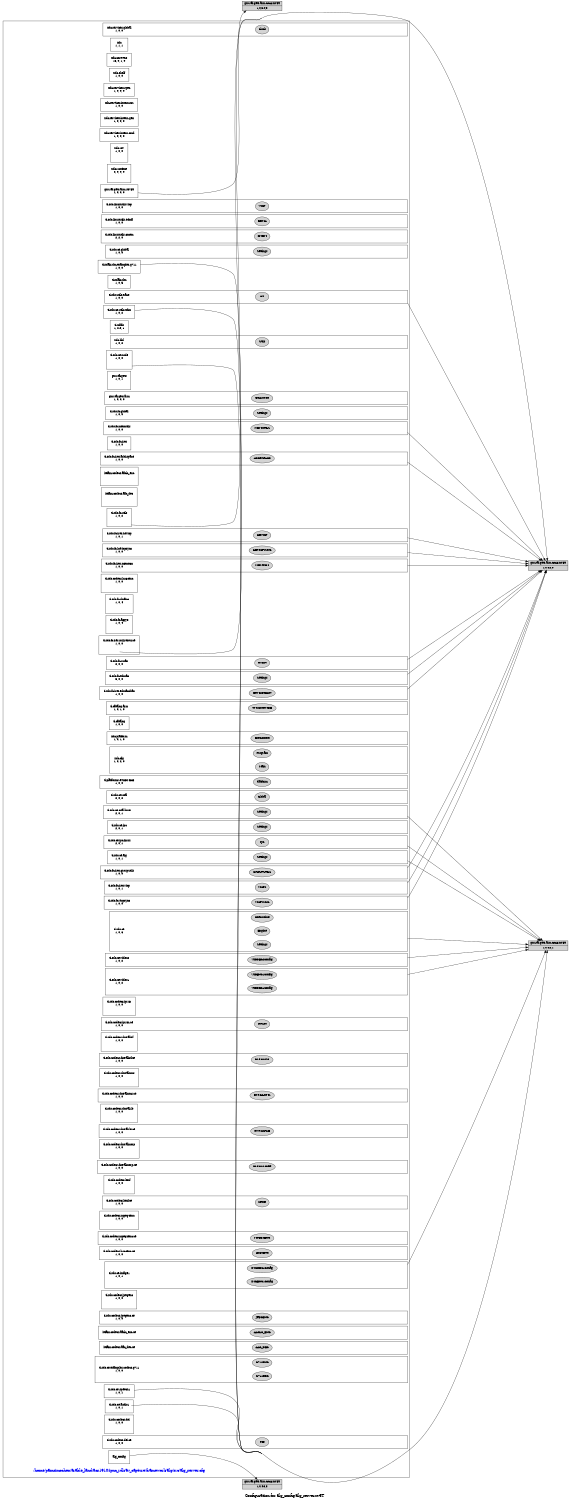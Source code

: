 digraph configuration {
    size="7.5,10";
    rankdir=LR;
    ranksep=".50 equally";
    concentrate=true;
    compound=true;
    label="\nConfiguration for alg_config/alg_server.xv5T"
  node [font=Helvetica, fontsize=14, fontcolor=black];  subgraph cluster0 {label=""; __cfg [label="/home/pamsimochen/arable_land/acs1910/ipnc_rdk/av_capture/framework/alg/src/alg_server.cfg", color=white, fontcolor=blue];
    node [font=Helvetica, fontsize=10];    subgraph cluster1 {
        label="";
        xdc_services_global__top [shape=box,label="xdc.services.global\n1, 0, 0", color=white];
        xdc_services_global__bot [shape=point,label="", style=invis];
        xdc_services_global_Clock [style=filled,fillcolor=lightgray, label="Clock"];
        xdc_services_global__top -> xdc_services_global_Clock[style=invis];
        xdc_services_global_Clock -> xdc_services_global__bot[style=invis];
    }
    subgraph cluster2 {
        label="";
        xdc__top [shape=box,label="xdc\n1, 1, 1", color=white];
    }
    subgraph cluster3 {
        label="";
        xdc_corevers__top [shape=box,label="xdc.corevers\n16, 0, 1, 0", color=white];
    }
    subgraph cluster4 {
        label="";
        xdc_shelf__top [shape=box,label="xdc.shelf\n1, 0, 0", color=white];
    }
    subgraph cluster5 {
        label="";
        xdc_services_spec__top [shape=box,label="xdc.services.spec\n1, 0, 0, 0", color=white];
    }
    subgraph cluster6 {
        label="";
        xdc_services_intern_xsr__top [shape=box,label="xdc.services.intern.xsr\n1, 0, 0", color=white];
    }
    subgraph cluster7 {
        label="";
        xdc_services_intern_gen__top [shape=box,label="xdc.services.intern.gen\n1, 0, 0, 0", color=white];
    }
    subgraph cluster8 {
        label="";
        xdc_services_intern_cmd__top [shape=box,label="xdc.services.intern.cmd\n1, 0, 0, 0", color=white];
    }
    subgraph cluster9 {
        label="";
        xdc_rov__top [shape=box,label="xdc.rov\n1, 0, 0", color=white];
        xdc_rov__bot [shape=point,label="", style=invis];
    }
    subgraph cluster10 {
        label="";
        xdc_runtime__top [shape=box,label="xdc.runtime\n2, 0, 0, 0", color=white];
        xdc_runtime__bot [shape=point,label="", style=invis];
    }
    subgraph cluster11 {
        label="";
        gnu_targets_arm_rtsv5T__top [shape=box,label="gnu.targets.arm.rtsv5T\n1, 0, 0, 0", color=white];
    }
    subgraph cluster12 {
        label="";
        ti_sdo_linuxutils_vicp__top [shape=box,label="ti.sdo.linuxutils.vicp\n1, 0, 0", color=white];
        ti_sdo_linuxutils_vicp__bot [shape=point,label="", style=invis];
        ti_sdo_linuxutils_vicp_VICP [style=filled,fillcolor=lightgray, label="VICP"];
        ti_sdo_linuxutils_vicp__top -> ti_sdo_linuxutils_vicp_VICP[style=invis];
        ti_sdo_linuxutils_vicp_VICP -> ti_sdo_linuxutils_vicp__bot[style=invis];
    }
    subgraph cluster13 {
        label="";
        ti_sdo_linuxutils_edma__top [shape=box,label="ti.sdo.linuxutils.edma\n1, 0, 0", color=white];
        ti_sdo_linuxutils_edma__bot [shape=point,label="", style=invis];
        ti_sdo_linuxutils_edma_EDMA [style=filled,fillcolor=lightgray, label="EDMA"];
        ti_sdo_linuxutils_edma__top -> ti_sdo_linuxutils_edma_EDMA[style=invis];
        ti_sdo_linuxutils_edma_EDMA -> ti_sdo_linuxutils_edma__bot[style=invis];
    }
    subgraph cluster14 {
        label="";
        ti_sdo_linuxutils_cmem__top [shape=box,label="ti.sdo.linuxutils.cmem\n2, 2, 0", color=white];
        ti_sdo_linuxutils_cmem__bot [shape=point,label="", style=invis];
        ti_sdo_linuxutils_cmem_CMEM [style=filled,fillcolor=lightgray, label="CMEM"];
        ti_sdo_linuxutils_cmem__top -> ti_sdo_linuxutils_cmem_CMEM[style=invis];
        ti_sdo_linuxutils_cmem_CMEM -> ti_sdo_linuxutils_cmem__bot[style=invis];
    }
    subgraph cluster15 {
        label="";
        ti_xdais_dm_examples_g711__top [shape=box,label="ti.xdais.dm.examples.g711\n1, 0, 0", color=white];
    }
    subgraph cluster16 {
        label="";
        ti_sdo_ce_global__top [shape=box,label="ti.sdo.ce.global\n1, 0, 0", color=white];
        ti_sdo_ce_global__bot [shape=point,label="", style=invis];
        ti_sdo_ce_global_Settings [style=filled,fillcolor=lightgray, label="Settings"];
        ti_sdo_ce_global__top -> ti_sdo_ce_global_Settings[style=invis];
        ti_sdo_ce_global_Settings -> ti_sdo_ce_global__bot[style=invis];
    }
    subgraph cluster17 {
        label="";
        ti_xdais_dm__top [shape=box,label="ti.xdais.dm\n1, 0, 5", color=white];
    }
    subgraph cluster18 {
        label="";
        ti_sdo_utils_trace__top [shape=box,label="ti.sdo.utils.trace\n1, 0, 0", color=white];
        ti_sdo_utils_trace__bot [shape=point,label="", style=invis];
        ti_sdo_utils_trace_GT [style=filled,fillcolor=lightgray, label="GT"];
        ti_sdo_utils_trace__top -> ti_sdo_utils_trace_GT[style=invis];
        ti_sdo_utils_trace_GT -> ti_sdo_utils_trace__bot[style=invis];
    }
    subgraph cluster19 {
        label="";
        ti_sdo_ce_utils_xdm__top [shape=box,label="ti.sdo.ce.utils.xdm\n1, 0, 2", color=white];
    }
    subgraph cluster20 {
        label="";
        ti_xdais__top [shape=box,label="ti.xdais\n1, 2.0, 1", color=white];
    }
    subgraph cluster21 {
        label="";
        ti_sdo_ce_node__top [shape=box,label="ti.sdo.ce.node\n1, 0, 0", color=white];
        ti_sdo_ce_node__bot [shape=point,label="", style=invis];
    }
    subgraph cluster22 {
        label="";
        xdc_bld__top [shape=box,label="xdc.bld\n1, 0, 2", color=white];
        xdc_bld__bot [shape=point,label="", style=invis];
        xdc_bld_Utils [style=filled,fillcolor=lightgray, label="Utils"];
        xdc_bld__top -> xdc_bld_Utils[style=invis];
        xdc_bld_Utils -> xdc_bld__bot[style=invis];
    }
    subgraph cluster23 {
        label="";
        gnu_targets__top [shape=box,label="gnu.targets\n1, 0, 1", color=white];
        gnu_targets__bot [shape=point,label="", style=invis];
    }
    subgraph cluster24 {
        label="";
        gnu_targets_arm__top [shape=box,label="gnu.targets.arm\n1, 0, 0, 0", color=white];
        gnu_targets_arm__bot [shape=point,label="", style=invis];
        gnu_targets_arm_GCArmv5T [style=filled,fillcolor=lightgray, label="GCArmv5T"];
        gnu_targets_arm__top -> gnu_targets_arm_GCArmv5T[style=invis];
        gnu_targets_arm_GCArmv5T -> gnu_targets_arm__bot[style=invis];
    }
    subgraph cluster25 {
        label="";
        ti_sdo_fc_global__top [shape=box,label="ti.sdo.fc.global\n1, 0, 0", color=white];
        ti_sdo_fc_global__bot [shape=point,label="", style=invis];
        ti_sdo_fc_global_Settings [style=filled,fillcolor=lightgray, label="Settings"];
        ti_sdo_fc_global__top -> ti_sdo_fc_global_Settings[style=invis];
        ti_sdo_fc_global_Settings -> ti_sdo_fc_global__bot[style=invis];
    }
    subgraph cluster26 {
        label="";
        ti_sdo_fc_memutils__top [shape=box,label="ti.sdo.fc.memutils\n1, 0, 0", color=white];
        ti_sdo_fc_memutils__bot [shape=point,label="", style=invis];
        ti_sdo_fc_memutils_MEMUTILS [style=filled,fillcolor=lightgray, label="MEMUTILS"];
        ti_sdo_fc_memutils__top -> ti_sdo_fc_memutils_MEMUTILS[style=invis];
        ti_sdo_fc_memutils_MEMUTILS -> ti_sdo_fc_memutils__bot[style=invis];
    }
    subgraph cluster27 {
        label="";
        ti_sdo_fc_ires__top [shape=box,label="ti.sdo.fc.ires\n1, 0, 0", color=white];
    }
    subgraph cluster28 {
        label="";
        ti_sdo_fc_ires_addrspace__top [shape=box,label="ti.sdo.fc.ires.addrspace\n1, 0, 0", color=white];
        ti_sdo_fc_ires_addrspace__bot [shape=point,label="", style=invis];
        ti_sdo_fc_ires_addrspace_ADDRSPACE [style=filled,fillcolor=lightgray, label="ADDRSPACE"];
        ti_sdo_fc_ires_addrspace__top -> ti_sdo_fc_ires_addrspace_ADDRSPACE[style=invis];
        ti_sdo_fc_ires_addrspace_ADDRSPACE -> ti_sdo_fc_ires_addrspace__bot[style=invis];
    }
    subgraph cluster29 {
        label="";
        ittiam_codecs_aaclc_enc__top [shape=box,label="ittiam.codecs.aaclc_enc\n", color=white];
        ittiam_codecs_aaclc_enc__bot [shape=point,label="", style=invis];
    }
    subgraph cluster30 {
        label="";
        ittiam_codecs_aac_dec__top [shape=box,label="ittiam.codecs.aac_dec\n", color=white];
        ittiam_codecs_aac_dec__bot [shape=point,label="", style=invis];
    }
    subgraph cluster31 {
        label="";
        ti_sdo_fc_utils__top [shape=box,label="ti.sdo.fc.utils\n1, 0, 2", color=white];
        ti_sdo_fc_utils__bot [shape=point,label="", style=invis];
    }
    subgraph cluster32 {
        label="";
        ti_sdo_fc_ires_hdvicp__top [shape=box,label="ti.sdo.fc.ires.hdvicp\n1, 0, 1", color=white];
        ti_sdo_fc_ires_hdvicp__bot [shape=point,label="", style=invis];
        ti_sdo_fc_ires_hdvicp_HDVICP [style=filled,fillcolor=lightgray, label="HDVICP"];
        ti_sdo_fc_ires_hdvicp__top -> ti_sdo_fc_ires_hdvicp_HDVICP[style=invis];
        ti_sdo_fc_ires_hdvicp_HDVICP -> ti_sdo_fc_ires_hdvicp__bot[style=invis];
    }
    subgraph cluster33 {
        label="";
        ti_sdo_fc_hdvicpsync__top [shape=box,label="ti.sdo.fc.hdvicpsync\n1, 0, 0", color=white];
        ti_sdo_fc_hdvicpsync__bot [shape=point,label="", style=invis];
        ti_sdo_fc_hdvicpsync_HDVICPSYNC [style=filled,fillcolor=lightgray, label="HDVICPSYNC"];
        ti_sdo_fc_hdvicpsync__top -> ti_sdo_fc_hdvicpsync_HDVICPSYNC[style=invis];
        ti_sdo_fc_hdvicpsync_HDVICPSYNC -> ti_sdo_fc_hdvicpsync__bot[style=invis];
    }
    subgraph cluster34 {
        label="";
        ti_sdo_fc_ires_memtcm__top [shape=box,label="ti.sdo.fc.ires.memtcm\n1, 0, 0", color=white];
        ti_sdo_fc_ires_memtcm__bot [shape=point,label="", style=invis];
        ti_sdo_fc_ires_memtcm_MEMTCM [style=filled,fillcolor=lightgray, label="MEMTCM"];
        ti_sdo_fc_ires_memtcm__top -> ti_sdo_fc_ires_memtcm_MEMTCM[style=invis];
        ti_sdo_fc_ires_memtcm_MEMTCM -> ti_sdo_fc_ires_memtcm__bot[style=invis];
    }
    subgraph cluster35 {
        label="";
        ti_sdo_codecs_h264enc__top [shape=box,label="ti.sdo.codecs.h264enc\n1, 0, 0", color=white];
        ti_sdo_codecs_h264enc__bot [shape=point,label="", style=invis];
    }
    subgraph cluster36 {
        label="";
        ti_sdo_fc_dman3__top [shape=box,label="ti.sdo.fc.dman3\n1, 0, 4", color=white];
        ti_sdo_fc_dman3__bot [shape=point,label="", style=invis];
    }
    subgraph cluster37 {
        label="";
        ti_sdo_fc_acpy3__top [shape=box,label="ti.sdo.fc.acpy3\n1, 0, 4", color=white];
        ti_sdo_fc_acpy3__bot [shape=point,label="", style=invis];
    }
    subgraph cluster38 {
        label="";
        ti_sdo_fc_ires_nullresource__top [shape=box,label="ti.sdo.fc.ires.nullresource\n1, 0, 0", color=white];
        ti_sdo_fc_ires_nullresource__bot [shape=point,label="", style=invis];
    }
    subgraph cluster39 {
        label="";
        ti_sdo_fc_rman__top [shape=box,label="ti.sdo.fc.rman\n2, 0, 0", color=white];
        ti_sdo_fc_rman__bot [shape=point,label="", style=invis];
        ti_sdo_fc_rman_RMAN [style=filled,fillcolor=lightgray, label="RMAN"];
        ti_sdo_fc_rman__top -> ti_sdo_fc_rman_RMAN[style=invis];
        ti_sdo_fc_rman_RMAN -> ti_sdo_fc_rman__bot[style=invis];
    }
    subgraph cluster40 {
        label="";
        ti_sdo_fc_edma3__top [shape=box,label="ti.sdo.fc.edma3\n3, 0, 0", color=white];
        ti_sdo_fc_edma3__bot [shape=point,label="", style=invis];
        ti_sdo_fc_edma3_Settings [style=filled,fillcolor=lightgray, label="Settings"];
        ti_sdo_fc_edma3__top -> ti_sdo_fc_edma3_Settings[style=invis];
        ti_sdo_fc_edma3_Settings -> ti_sdo_fc_edma3__bot[style=invis];
    }
    subgraph cluster41 {
        label="";
        ti_sdo_fc_ires_edma3chan__top [shape=box,label="ti.sdo.fc.ires.edma3chan\n1, 0, 0", color=white];
        ti_sdo_fc_ires_edma3chan__bot [shape=point,label="", style=invis];
        ti_sdo_fc_ires_edma3chan_EDMA3CHAN [style=filled,fillcolor=lightgray, label="EDMA3CHAN"];
        ti_sdo_fc_ires_edma3chan__top -> ti_sdo_fc_ires_edma3chan_EDMA3CHAN[style=invis];
        ti_sdo_fc_ires_edma3chan_EDMA3CHAN -> ti_sdo_fc_ires_edma3chan__bot[style=invis];
    }
    subgraph cluster42 {
        label="";
        ti_catalog_arm__top [shape=box,label="ti.catalog.arm\n1, 0, 1, 0", color=white];
        ti_catalog_arm__bot [shape=point,label="", style=invis];
        ti_catalog_arm_TMS320DM365 [style=filled,fillcolor=lightgray, label="TMS320DM365"];
        ti_catalog_arm__top -> ti_catalog_arm_TMS320DM365[style=invis];
        ti_catalog_arm_TMS320DM365 -> ti_catalog_arm__bot[style=invis];
    }
    subgraph cluster43 {
        label="";
        ti_catalog__top [shape=box,label="ti.catalog\n1, 0, 0", color=white];
    }
    subgraph cluster44 {
        label="";
        xdc_platform__top [shape=box,label="xdc.platform\n1, 0, 1, 0", color=white];
        xdc_platform__bot [shape=point,label="", style=invis];
        xdc_platform_ExeContext [style=filled,fillcolor=lightgray, label="ExeContext"];
        xdc_platform__top -> xdc_platform_ExeContext[style=invis];
        xdc_platform_ExeContext -> xdc_platform__bot[style=invis];
    }
    subgraph cluster45 {
        label="";
        xdc_cfg__top [shape=box,label="xdc.cfg\n1, 0, 2, 0", color=white];
        xdc_cfg__bot [shape=point,label="", style=invis];
        xdc_cfg_Program [style=filled,fillcolor=lightgray, label="Program"];
        xdc_cfg__top -> xdc_cfg_Program[style=invis];
        xdc_cfg_Program -> xdc_cfg__bot[style=invis];
        xdc_cfg_Main [style=filled,fillcolor=lightgray, label="Main"];
        xdc_cfg__top -> xdc_cfg_Main[style=invis];
        xdc_cfg_Main -> xdc_cfg__bot[style=invis];
    }
    subgraph cluster46 {
        label="";
        ti_platforms_evmDM365__top [shape=box,label="ti.platforms.evmDM365\n1, 0, 0", color=white];
        ti_platforms_evmDM365__bot [shape=point,label="", style=invis];
        ti_platforms_evmDM365_Platform [style=filled,fillcolor=lightgray, label="Platform"];
        ti_platforms_evmDM365__top -> ti_platforms_evmDM365_Platform[style=invis];
        ti_platforms_evmDM365_Platform -> ti_platforms_evmDM365__bot[style=invis];
    }
    subgraph cluster47 {
        label="";
        ti_sdo_ce_osal__top [shape=box,label="ti.sdo.ce.osal\n2, 0, 2", color=white];
        ti_sdo_ce_osal__bot [shape=point,label="", style=invis];
        ti_sdo_ce_osal_Global [style=filled,fillcolor=lightgray, label="Global"];
        ti_sdo_ce_osal__top -> ti_sdo_ce_osal_Global[style=invis];
        ti_sdo_ce_osal_Global -> ti_sdo_ce_osal__bot[style=invis];
    }
    subgraph cluster48 {
        label="";
        ti_sdo_ce_osal_linux__top [shape=box,label="ti.sdo.ce.osal.linux\n2, 0, 1", color=white];
        ti_sdo_ce_osal_linux__bot [shape=point,label="", style=invis];
        ti_sdo_ce_osal_linux_Settings [style=filled,fillcolor=lightgray, label="Settings"];
        ti_sdo_ce_osal_linux__top -> ti_sdo_ce_osal_linux_Settings[style=invis];
        ti_sdo_ce_osal_linux_Settings -> ti_sdo_ce_osal_linux__bot[style=invis];
    }
    subgraph cluster49 {
        label="";
        ti_sdo_ce_ipc__top [shape=box,label="ti.sdo.ce.ipc\n2, 0, 1", color=white];
        ti_sdo_ce_ipc__bot [shape=point,label="", style=invis];
        ti_sdo_ce_ipc_Settings [style=filled,fillcolor=lightgray, label="Settings"];
        ti_sdo_ce_ipc__top -> ti_sdo_ce_ipc_Settings[style=invis];
        ti_sdo_ce_ipc_Settings -> ti_sdo_ce_ipc__bot[style=invis];
    }
    subgraph cluster50 {
        label="";
        ti_sdo_ce_ipc_linux__top [shape=box,label="ti.sdo.ce.ipc.linux\n2, 0, 1", color=white];
        ti_sdo_ce_ipc_linux__bot [shape=point,label="", style=invis];
        ti_sdo_ce_ipc_linux_Ipc [style=filled,fillcolor=lightgray, label="Ipc"];
        ti_sdo_ce_ipc_linux__top -> ti_sdo_ce_ipc_linux_Ipc[style=invis];
        ti_sdo_ce_ipc_linux_Ipc -> ti_sdo_ce_ipc_linux__bot[style=invis];
    }
    subgraph cluster51 {
        label="";
        ti_sdo_ce_alg__top [shape=box,label="ti.sdo.ce.alg\n1, 0, 1", color=white];
        ti_sdo_ce_alg__bot [shape=point,label="", style=invis];
        ti_sdo_ce_alg_Settings [style=filled,fillcolor=lightgray, label="Settings"];
        ti_sdo_ce_alg__top -> ti_sdo_ce_alg_Settings[style=invis];
        ti_sdo_ce_alg_Settings -> ti_sdo_ce_alg__bot[style=invis];
    }
    subgraph cluster52 {
        label="";
        ti_sdo_fc_ires_grouputils__top [shape=box,label="ti.sdo.fc.ires.grouputils\n1, 0, 0", color=white];
        ti_sdo_fc_ires_grouputils__bot [shape=point,label="", style=invis];
        ti_sdo_fc_ires_grouputils_GROUPUTILS [style=filled,fillcolor=lightgray, label="GROUPUTILS"];
        ti_sdo_fc_ires_grouputils__top -> ti_sdo_fc_ires_grouputils_GROUPUTILS[style=invis];
        ti_sdo_fc_ires_grouputils_GROUPUTILS -> ti_sdo_fc_ires_grouputils__bot[style=invis];
    }
    subgraph cluster53 {
        label="";
        ti_sdo_fc_ires_vicp__top [shape=box,label="ti.sdo.fc.ires.vicp\n1, 0, 1", color=white];
        ti_sdo_fc_ires_vicp__bot [shape=point,label="", style=invis];
        ti_sdo_fc_ires_vicp_VICP2 [style=filled,fillcolor=lightgray, label="VICP2"];
        ti_sdo_fc_ires_vicp__top -> ti_sdo_fc_ires_vicp_VICP2[style=invis];
        ti_sdo_fc_ires_vicp_VICP2 -> ti_sdo_fc_ires_vicp__bot[style=invis];
    }
    subgraph cluster54 {
        label="";
        ti_sdo_fc_vicpsync__top [shape=box,label="ti.sdo.fc.vicpsync\n1, 0, 0", color=white];
        ti_sdo_fc_vicpsync__bot [shape=point,label="", style=invis];
        ti_sdo_fc_vicpsync_VICPSYNC [style=filled,fillcolor=lightgray, label="VICPSYNC"];
        ti_sdo_fc_vicpsync__top -> ti_sdo_fc_vicpsync_VICPSYNC[style=invis];
        ti_sdo_fc_vicpsync_VICPSYNC -> ti_sdo_fc_vicpsync__bot[style=invis];
    }
    subgraph cluster55 {
        label="";
        ti_sdo_ce__top [shape=box,label="ti.sdo.ce\n1, 0, 6", color=white];
        ti_sdo_ce__bot [shape=point,label="", style=invis];
        ti_sdo_ce_Engine [style=filled,fillcolor=lightgray, label="Engine"];
        ti_sdo_ce__top -> ti_sdo_ce_Engine[style=invis];
        ti_sdo_ce_Engine -> ti_sdo_ce__bot[style=invis];
        ti_sdo_ce_CERuntime [style=filled,fillcolor=lightgray, label="CERuntime"];
        ti_sdo_ce__top -> ti_sdo_ce_CERuntime[style=invis];
        ti_sdo_ce_CERuntime -> ti_sdo_ce__bot[style=invis];
        ti_sdo_ce_Settings [style=filled,fillcolor=lightgray, label="Settings"];
        ti_sdo_ce__top -> ti_sdo_ce_Settings[style=invis];
        ti_sdo_ce_Settings -> ti_sdo_ce__bot[style=invis];
    }
    subgraph cluster56 {
        label="";
        ti_sdo_ce_video2__top [shape=box,label="ti.sdo.ce.video2\n1, 0, 2", color=white];
        ti_sdo_ce_video2__bot [shape=point,label="", style=invis];
        ti_sdo_ce_video2_VIDDEC2Config [style=filled,fillcolor=lightgray, label="VIDDEC2Config"];
        ti_sdo_ce_video2__top -> ti_sdo_ce_video2_VIDDEC2Config[style=invis];
        ti_sdo_ce_video2_VIDDEC2Config -> ti_sdo_ce_video2__bot[style=invis];
    }
    subgraph cluster57 {
        label="";
        ti_sdo_ce_video1__top [shape=box,label="ti.sdo.ce.video1\n1, 0, 2", color=white];
        ti_sdo_ce_video1__bot [shape=point,label="", style=invis];
        ti_sdo_ce_video1_VIDENC1Config [style=filled,fillcolor=lightgray, label="VIDENC1Config"];
        ti_sdo_ce_video1__top -> ti_sdo_ce_video1_VIDENC1Config[style=invis];
        ti_sdo_ce_video1_VIDENC1Config -> ti_sdo_ce_video1__bot[style=invis];
        ti_sdo_ce_video1_VIDDEC1Config [style=filled,fillcolor=lightgray, label="VIDDEC1Config"];
        ti_sdo_ce_video1__top -> ti_sdo_ce_video1_VIDDEC1Config[style=invis];
        ti_sdo_ce_video1_VIDDEC1Config -> ti_sdo_ce_video1__bot[style=invis];
    }
    subgraph cluster58 {
        label="";
        ti_sdo_codecs_iprun__top [shape=box,label="ti.sdo.codecs.iprun\n1, 0, 0", color=white];
        ti_sdo_codecs_iprun__bot [shape=point,label="", style=invis];
    }
    subgraph cluster59 {
        label="";
        ti_sdo_codecs_iprun_ce__top [shape=box,label="ti.sdo.codecs.iprun.ce\n1, 0, 0", color=white];
        ti_sdo_codecs_iprun_ce__bot [shape=point,label="", style=invis];
        ti_sdo_codecs_iprun_ce_IPRUN [style=filled,fillcolor=lightgray, label="IPRUN"];
        ti_sdo_codecs_iprun_ce__top -> ti_sdo_codecs_iprun_ce_IPRUN[style=invis];
        ti_sdo_codecs_iprun_ce_IPRUN -> ti_sdo_codecs_iprun_ce__bot[style=invis];
    }
    subgraph cluster60 {
        label="";
        ti_sdo_codecs_dmvalisf__top [shape=box,label="ti.sdo.codecs.dmvalisf\n1, 0, 0", color=white];
        ti_sdo_codecs_dmvalisf__bot [shape=point,label="", style=invis];
    }
    subgraph cluster61 {
        label="";
        ti_sdo_codecs_dmvalisf_ce__top [shape=box,label="ti.sdo.codecs.dmvalisf.ce\n1, 0, 0", color=white];
        ti_sdo_codecs_dmvalisf_ce__bot [shape=point,label="", style=invis];
        ti_sdo_codecs_dmvalisf_ce_DMVALISF [style=filled,fillcolor=lightgray, label="DMVALISF"];
        ti_sdo_codecs_dmvalisf_ce__top -> ti_sdo_codecs_dmvalisf_ce_DMVALISF[style=invis];
        ti_sdo_codecs_dmvalisf_ce_DMVALISF -> ti_sdo_codecs_dmvalisf_ce__bot[style=invis];
    }
    subgraph cluster62 {
        label="";
        ti_sdo_codecs_dmvalnms__top [shape=box,label="ti.sdo.codecs.dmvalnms\n1, 0, 0", color=white];
        ti_sdo_codecs_dmvalnms__bot [shape=point,label="", style=invis];
    }
    subgraph cluster63 {
        label="";
        ti_sdo_codecs_dmvalnms_ce__top [shape=box,label="ti.sdo.codecs.dmvalnms.ce\n1, 0, 0", color=white];
        ti_sdo_codecs_dmvalnms_ce__bot [shape=point,label="", style=invis];
        ti_sdo_codecs_dmvalnms_ce_DMVALNMS [style=filled,fillcolor=lightgray, label="DMVALNMS"];
        ti_sdo_codecs_dmvalnms_ce__top -> ti_sdo_codecs_dmvalnms_ce_DMVALNMS[style=invis];
        ti_sdo_codecs_dmvalnms_ce_DMVALNMS -> ti_sdo_codecs_dmvalnms_ce__bot[style=invis];
    }
    subgraph cluster64 {
        label="";
        ti_sdo_codecs_dmvalrle__top [shape=box,label="ti.sdo.codecs.dmvalrle\n1, 0, 0", color=white];
        ti_sdo_codecs_dmvalrle__bot [shape=point,label="", style=invis];
    }
    subgraph cluster65 {
        label="";
        ti_sdo_codecs_dmvalrle_ce__top [shape=box,label="ti.sdo.codecs.dmvalrle.ce\n1, 0, 0", color=white];
        ti_sdo_codecs_dmvalrle_ce__bot [shape=point,label="", style=invis];
        ti_sdo_codecs_dmvalrle_ce_DMVALRLE [style=filled,fillcolor=lightgray, label="DMVALRLE"];
        ti_sdo_codecs_dmvalrle_ce__top -> ti_sdo_codecs_dmvalrle_ce_DMVALRLE[style=invis];
        ti_sdo_codecs_dmvalrle_ce_DMVALRLE -> ti_sdo_codecs_dmvalrle_ce__bot[style=invis];
    }
    subgraph cluster66 {
        label="";
        ti_sdo_codecs_dmvalmorp__top [shape=box,label="ti.sdo.codecs.dmvalmorp\n1, 0, 0", color=white];
        ti_sdo_codecs_dmvalmorp__bot [shape=point,label="", style=invis];
    }
    subgraph cluster67 {
        label="";
        ti_sdo_codecs_dmvalmorp_ce__top [shape=box,label="ti.sdo.codecs.dmvalmorp.ce\n1, 0, 0", color=white];
        ti_sdo_codecs_dmvalmorp_ce__bot [shape=point,label="", style=invis];
        ti_sdo_codecs_dmvalmorp_ce_DMVALMORP [style=filled,fillcolor=lightgray, label="DMVALMORP"];
        ti_sdo_codecs_dmvalmorp_ce__top -> ti_sdo_codecs_dmvalmorp_ce_DMVALMORP[style=invis];
        ti_sdo_codecs_dmvalmorp_ce_DMVALMORP -> ti_sdo_codecs_dmvalmorp_ce__bot[style=invis];
    }
    subgraph cluster68 {
        label="";
        ti_sdo_codecs_ktnf__top [shape=box,label="ti.sdo.codecs.ktnf\n1, 0, 0", color=white];
        ti_sdo_codecs_ktnf__bot [shape=point,label="", style=invis];
    }
    subgraph cluster69 {
        label="";
        ti_sdo_codecs_ktnf_ce__top [shape=box,label="ti.sdo.codecs.ktnf.ce\n1, 0, 0", color=white];
        ti_sdo_codecs_ktnf_ce__bot [shape=point,label="", style=invis];
        ti_sdo_codecs_ktnf_ce_KTNF [style=filled,fillcolor=lightgray, label="KTNF"];
        ti_sdo_codecs_ktnf_ce__top -> ti_sdo_codecs_ktnf_ce_KTNF[style=invis];
        ti_sdo_codecs_ktnf_ce_KTNF -> ti_sdo_codecs_ktnf_ce__bot[style=invis];
    }
    subgraph cluster70 {
        label="";
        ti_sdo_codecs_mpeg4enc__top [shape=box,label="ti.sdo.codecs.mpeg4enc\n1, 0, 0", color=white];
        ti_sdo_codecs_mpeg4enc__bot [shape=point,label="", style=invis];
    }
    subgraph cluster71 {
        label="";
        ti_sdo_codecs_mpeg4enc_ce__top [shape=box,label="ti.sdo.codecs.mpeg4enc.ce\n1, 0, 0", color=white];
        ti_sdo_codecs_mpeg4enc_ce__bot [shape=point,label="", style=invis];
        ti_sdo_codecs_mpeg4enc_ce_MPEG4ENC [style=filled,fillcolor=lightgray, label="MPEG4ENC"];
        ti_sdo_codecs_mpeg4enc_ce__top -> ti_sdo_codecs_mpeg4enc_ce_MPEG4ENC[style=invis];
        ti_sdo_codecs_mpeg4enc_ce_MPEG4ENC -> ti_sdo_codecs_mpeg4enc_ce__bot[style=invis];
    }
    subgraph cluster72 {
        label="";
        ti_sdo_codecs_h264enc_ce__top [shape=box,label="ti.sdo.codecs.h264enc.ce\n1, 0, 0", color=white];
        ti_sdo_codecs_h264enc_ce__bot [shape=point,label="", style=invis];
        ti_sdo_codecs_h264enc_ce_H264ENC [style=filled,fillcolor=lightgray, label="H264ENC"];
        ti_sdo_codecs_h264enc_ce__top -> ti_sdo_codecs_h264enc_ce_H264ENC[style=invis];
        ti_sdo_codecs_h264enc_ce_H264ENC -> ti_sdo_codecs_h264enc_ce__bot[style=invis];
    }
    subgraph cluster73 {
        label="";
        ti_sdo_ce_image1__top [shape=box,label="ti.sdo.ce.image1\n1, 0, 1", color=white];
        ti_sdo_ce_image1__bot [shape=point,label="", style=invis];
        ti_sdo_ce_image1_IMGDEC1Config [style=filled,fillcolor=lightgray, label="IMGDEC1Config"];
        ti_sdo_ce_image1__top -> ti_sdo_ce_image1_IMGDEC1Config[style=invis];
        ti_sdo_ce_image1_IMGDEC1Config -> ti_sdo_ce_image1__bot[style=invis];
        ti_sdo_ce_image1_IMGENC1Config [style=filled,fillcolor=lightgray, label="IMGENC1Config"];
        ti_sdo_ce_image1__top -> ti_sdo_ce_image1_IMGENC1Config[style=invis];
        ti_sdo_ce_image1_IMGENC1Config -> ti_sdo_ce_image1__bot[style=invis];
    }
    subgraph cluster74 {
        label="";
        ti_sdo_codecs_jpegenc__top [shape=box,label="ti.sdo.codecs.jpegenc\n1, 0, 0", color=white];
        ti_sdo_codecs_jpegenc__bot [shape=point,label="", style=invis];
    }
    subgraph cluster75 {
        label="";
        ti_sdo_codecs_jpegenc_ce__top [shape=box,label="ti.sdo.codecs.jpegenc.ce\n1, 0, 0", color=white];
        ti_sdo_codecs_jpegenc_ce__bot [shape=point,label="", style=invis];
        ti_sdo_codecs_jpegenc_ce_JPEGENC [style=filled,fillcolor=lightgray, label="JPEGENC"];
        ti_sdo_codecs_jpegenc_ce__top -> ti_sdo_codecs_jpegenc_ce_JPEGENC[style=invis];
        ti_sdo_codecs_jpegenc_ce_JPEGENC -> ti_sdo_codecs_jpegenc_ce__bot[style=invis];
    }
    subgraph cluster76 {
        label="";
        ti_sdo_ce_audio1__top [shape=box,label="ti.sdo.ce.audio1\n1, 0, 1", color=white];
    }
    subgraph cluster77 {
        label="";
        ittiam_codecs_aaclc_enc_ce__top [shape=box,label="ittiam.codecs.aaclc_enc.ce\n", color=white];
        ittiam_codecs_aaclc_enc_ce__bot [shape=point,label="", style=invis];
        ittiam_codecs_aaclc_enc_ce_AACLC_ENC [style=filled,fillcolor=lightgray, label="AACLC_ENC"];
        ittiam_codecs_aaclc_enc_ce__top -> ittiam_codecs_aaclc_enc_ce_AACLC_ENC[style=invis];
        ittiam_codecs_aaclc_enc_ce_AACLC_ENC -> ittiam_codecs_aaclc_enc_ce__bot[style=invis];
    }
    subgraph cluster78 {
        label="";
        ittiam_codecs_aac_dec_ce__top [shape=box,label="ittiam.codecs.aac_dec.ce\n", color=white];
        ittiam_codecs_aac_dec_ce__bot [shape=point,label="", style=invis];
        ittiam_codecs_aac_dec_ce_AAC_DEC [style=filled,fillcolor=lightgray, label="AAC_DEC"];
        ittiam_codecs_aac_dec_ce__top -> ittiam_codecs_aac_dec_ce_AAC_DEC[style=invis];
        ittiam_codecs_aac_dec_ce_AAC_DEC -> ittiam_codecs_aac_dec_ce__bot[style=invis];
    }
    subgraph cluster79 {
        label="";
        ti_sdo_ce_speech1__top [shape=box,label="ti.sdo.ce.speech1\n1, 0, 1", color=white];
    }
    subgraph cluster80 {
        label="";
        ti_sdo_ce_examples_codecs_g711__top [shape=box,label="ti.sdo.ce.examples.codecs.g711\n1, 0, 0", color=white];
        ti_sdo_ce_examples_codecs_g711__bot [shape=point,label="", style=invis];
        ti_sdo_ce_examples_codecs_g711_G711ENC [style=filled,fillcolor=lightgray, label="G711ENC"];
        ti_sdo_ce_examples_codecs_g711__top -> ti_sdo_ce_examples_codecs_g711_G711ENC[style=invis];
        ti_sdo_ce_examples_codecs_g711_G711ENC -> ti_sdo_ce_examples_codecs_g711__bot[style=invis];
        ti_sdo_ce_examples_codecs_g711_G711DEC [style=filled,fillcolor=lightgray, label="G711DEC"];
        ti_sdo_ce_examples_codecs_g711__top -> ti_sdo_ce_examples_codecs_g711_G711DEC[style=invis];
        ti_sdo_ce_examples_codecs_g711_G711DEC -> ti_sdo_ce_examples_codecs_g711__bot[style=invis];
    }
    subgraph cluster81 {
        label="";
        ti_sdo_codecs_dei__top [shape=box,label="ti.sdo.codecs.dei\n1, 0, 0", color=white];
        ti_sdo_codecs_dei__bot [shape=point,label="", style=invis];
    }
    subgraph cluster82 {
        label="";
        ti_sdo_codecs_dei_ce__top [shape=box,label="ti.sdo.codecs.dei.ce\n1, 0, 0", color=white];
        ti_sdo_codecs_dei_ce__bot [shape=point,label="", style=invis];
        ti_sdo_codecs_dei_ce_DEI [style=filled,fillcolor=lightgray, label="DEI"];
        ti_sdo_codecs_dei_ce__top -> ti_sdo_codecs_dei_ce_DEI[style=invis];
        ti_sdo_codecs_dei_ce_DEI -> ti_sdo_codecs_dei_ce__bot[style=invis];
    }
    subgraph cluster83 {
        label="";
        alg_config__top [shape=box,label="alg_config\n", color=white];
    }
  }
  node [font=Helvetica, fontsize=10];
    gnu_targets_arm_GCArmv5T__1_0_3__4_3 [shape=record,label="gnu.targets.arm.GCArmv5T|1,0,3.4,3",style=filled, fillcolor=lightgrey];
    gnu_targets_arm_rtsv5T__top -> gnu_targets_arm_GCArmv5T__1_0_3__4_3 [ltail=cluster11];
    gnu_targets_arm_GCArmv5T__1_0_4__2_1 [shape=record,label="gnu.targets.arm.GCArmv5T|1,0,4.2,1",style=filled, fillcolor=lightgrey];
    ti_xdais_dm_examples_g711__top -> gnu_targets_arm_GCArmv5T__1_0_4__2_1 [ltail=cluster15];
    gnu_targets_arm_GCArmv5T__1_0_4__2_0 [shape=record,label="gnu.targets.arm.GCArmv5T|1,0,4.2,0",style=filled, fillcolor=lightgrey];
    ti_sdo_utils_trace__bot -> gnu_targets_arm_GCArmv5T__1_0_4__2_0 [ltail=cluster18];
    gnu_targets_arm_GCArmv5T__1_0_4__2_1 [shape=record,label="gnu.targets.arm.GCArmv5T|1,0,4.2,1",style=filled, fillcolor=lightgrey];
    ti_sdo_ce_utils_xdm__top -> gnu_targets_arm_GCArmv5T__1_0_4__2_1 [ltail=cluster19];
    gnu_targets_arm_GCArmv5T__1_0_4__2_1 [shape=record,label="gnu.targets.arm.GCArmv5T|1,0,4.2,1",style=filled, fillcolor=lightgrey];
    ti_sdo_ce_node__bot -> gnu_targets_arm_GCArmv5T__1_0_4__2_1 [ltail=cluster21];
    gnu_targets_arm_GCArmv5T__1_0_4__2_0 [shape=record,label="gnu.targets.arm.GCArmv5T|1,0,4.2,0",style=filled, fillcolor=lightgrey];
    ti_sdo_fc_memutils__bot -> gnu_targets_arm_GCArmv5T__1_0_4__2_0 [ltail=cluster26];
    gnu_targets_arm_GCArmv5T__1_0_4__2_0 [shape=record,label="gnu.targets.arm.GCArmv5T|1,0,4.2,0",style=filled, fillcolor=lightgrey];
    ti_sdo_fc_ires_addrspace__bot -> gnu_targets_arm_GCArmv5T__1_0_4__2_0 [ltail=cluster28];
    gnu_targets_arm_GCArmv5T__1_0_4__2_0 [shape=record,label="gnu.targets.arm.GCArmv5T|1,0,4.2,0",style=filled, fillcolor=lightgrey];
    ti_sdo_fc_utils__bot -> gnu_targets_arm_GCArmv5T__1_0_4__2_0 [ltail=cluster31];
    gnu_targets_arm_GCArmv5T__1_0_4__2_0 [shape=record,label="gnu.targets.arm.GCArmv5T|1,0,4.2,0",style=filled, fillcolor=lightgrey];
    ti_sdo_fc_ires_hdvicp__bot -> gnu_targets_arm_GCArmv5T__1_0_4__2_0 [ltail=cluster32];
    gnu_targets_arm_GCArmv5T__1_0_4__2_0 [shape=record,label="gnu.targets.arm.GCArmv5T|1,0,4.2,0",style=filled, fillcolor=lightgrey];
    ti_sdo_fc_hdvicpsync__bot -> gnu_targets_arm_GCArmv5T__1_0_4__2_0 [ltail=cluster33];
    gnu_targets_arm_GCArmv5T__1_0_4__2_0 [shape=record,label="gnu.targets.arm.GCArmv5T|1,0,4.2,0",style=filled, fillcolor=lightgrey];
    ti_sdo_fc_ires_memtcm__bot -> gnu_targets_arm_GCArmv5T__1_0_4__2_0 [ltail=cluster34];
    gnu_targets_arm_GCArmv5T__1_0_4__2_0 [shape=record,label="gnu.targets.arm.GCArmv5T|1,0,4.2,0",style=filled, fillcolor=lightgrey];
    ti_sdo_fc_ires_nullresource__bot -> gnu_targets_arm_GCArmv5T__1_0_4__2_0 [ltail=cluster38];
    gnu_targets_arm_GCArmv5T__1_0_4__2_0 [shape=record,label="gnu.targets.arm.GCArmv5T|1,0,4.2,0",style=filled, fillcolor=lightgrey];
    ti_sdo_fc_rman__bot -> gnu_targets_arm_GCArmv5T__1_0_4__2_0 [ltail=cluster39];
    gnu_targets_arm_GCArmv5T__1_0_4__2_0 [shape=record,label="gnu.targets.arm.GCArmv5T|1,0,4.2,0",style=filled, fillcolor=lightgrey];
    ti_sdo_fc_edma3__bot -> gnu_targets_arm_GCArmv5T__1_0_4__2_0 [ltail=cluster40];
    gnu_targets_arm_GCArmv5T__1_0_4__2_0 [shape=record,label="gnu.targets.arm.GCArmv5T|1,0,4.2,0",style=filled, fillcolor=lightgrey];
    ti_sdo_fc_ires_edma3chan__bot -> gnu_targets_arm_GCArmv5T__1_0_4__2_0 [ltail=cluster41];
    gnu_targets_arm_GCArmv5T__1_0_4__2_1 [shape=record,label="gnu.targets.arm.GCArmv5T|1,0,4.2,1",style=filled, fillcolor=lightgrey];
    ti_sdo_ce_osal_linux__bot -> gnu_targets_arm_GCArmv5T__1_0_4__2_1 [ltail=cluster48];
    gnu_targets_arm_GCArmv5T__1_0_4__2_1 [shape=record,label="gnu.targets.arm.GCArmv5T|1,0,4.2,1",style=filled, fillcolor=lightgrey];
    ti_sdo_ce_ipc_linux__bot -> gnu_targets_arm_GCArmv5T__1_0_4__2_1 [ltail=cluster50];
    gnu_targets_arm_GCArmv5T__1_0_4__2_1 [shape=record,label="gnu.targets.arm.GCArmv5T|1,0,4.2,1",style=filled, fillcolor=lightgrey];
    ti_sdo_ce_alg__bot -> gnu_targets_arm_GCArmv5T__1_0_4__2_1 [ltail=cluster51];
    gnu_targets_arm_GCArmv5T__1_0_4__2_0 [shape=record,label="gnu.targets.arm.GCArmv5T|1,0,4.2,0",style=filled, fillcolor=lightgrey];
    ti_sdo_fc_ires_grouputils__bot -> gnu_targets_arm_GCArmv5T__1_0_4__2_0 [ltail=cluster52];
    gnu_targets_arm_GCArmv5T__1_0_4__2_0 [shape=record,label="gnu.targets.arm.GCArmv5T|1,0,4.2,0",style=filled, fillcolor=lightgrey];
    ti_sdo_fc_ires_vicp__bot -> gnu_targets_arm_GCArmv5T__1_0_4__2_0 [ltail=cluster53];
    gnu_targets_arm_GCArmv5T__1_0_4__2_0 [shape=record,label="gnu.targets.arm.GCArmv5T|1,0,4.2,0",style=filled, fillcolor=lightgrey];
    ti_sdo_fc_vicpsync__bot -> gnu_targets_arm_GCArmv5T__1_0_4__2_0 [ltail=cluster54];
    gnu_targets_arm_GCArmv5T__1_0_4__2_1 [shape=record,label="gnu.targets.arm.GCArmv5T|1,0,4.2,1",style=filled, fillcolor=lightgrey];
    ti_sdo_ce__bot -> gnu_targets_arm_GCArmv5T__1_0_4__2_1 [ltail=cluster55];
    gnu_targets_arm_GCArmv5T__1_0_4__2_1 [shape=record,label="gnu.targets.arm.GCArmv5T|1,0,4.2,1",style=filled, fillcolor=lightgrey];
    ti_sdo_ce_video2__bot -> gnu_targets_arm_GCArmv5T__1_0_4__2_1 [ltail=cluster56];
    gnu_targets_arm_GCArmv5T__1_0_4__2_1 [shape=record,label="gnu.targets.arm.GCArmv5T|1,0,4.2,1",style=filled, fillcolor=lightgrey];
    ti_sdo_ce_video1__bot -> gnu_targets_arm_GCArmv5T__1_0_4__2_1 [ltail=cluster57];
    gnu_targets_arm_GCArmv5T__1_0_4__2_1 [shape=record,label="gnu.targets.arm.GCArmv5T|1,0,4.2,1",style=filled, fillcolor=lightgrey];
    ti_sdo_ce_image1__bot -> gnu_targets_arm_GCArmv5T__1_0_4__2_1 [ltail=cluster73];
    gnu_targets_arm_GCArmv5T__1_0_4__2_1 [shape=record,label="gnu.targets.arm.GCArmv5T|1,0,4.2,1",style=filled, fillcolor=lightgrey];
    ti_sdo_ce_audio1__top -> gnu_targets_arm_GCArmv5T__1_0_4__2_1 [ltail=cluster76];
    gnu_targets_arm_GCArmv5T__1_0_4__2_1 [shape=record,label="gnu.targets.arm.GCArmv5T|1,0,4.2,1",style=filled, fillcolor=lightgrey];
    ti_sdo_ce_speech1__top -> gnu_targets_arm_GCArmv5T__1_0_4__2_1 [ltail=cluster79];
    gnu_targets_arm_GCArmv5T__1_0_4__3_3 [shape=record,label="gnu.targets.arm.GCArmv5T|1,0,4.3,3",style=filled, fillcolor=lightgrey];
    alg_config__top -> gnu_targets_arm_GCArmv5T__1_0_4__3_3 [ltail=cluster83];
}
